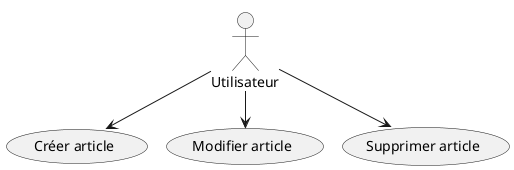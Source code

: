 @startuml
!pragma layout smetana

actor Utilisateur

usecase "Créer article" as CreerArticle
usecase "Modifier article" as ModifierArticle
usecase "Supprimer article" as SupprimerArticle

Utilisateur --> CreerArticle
Utilisateur --> ModifierArticle
Utilisateur --> SupprimerArticle
@enduml
